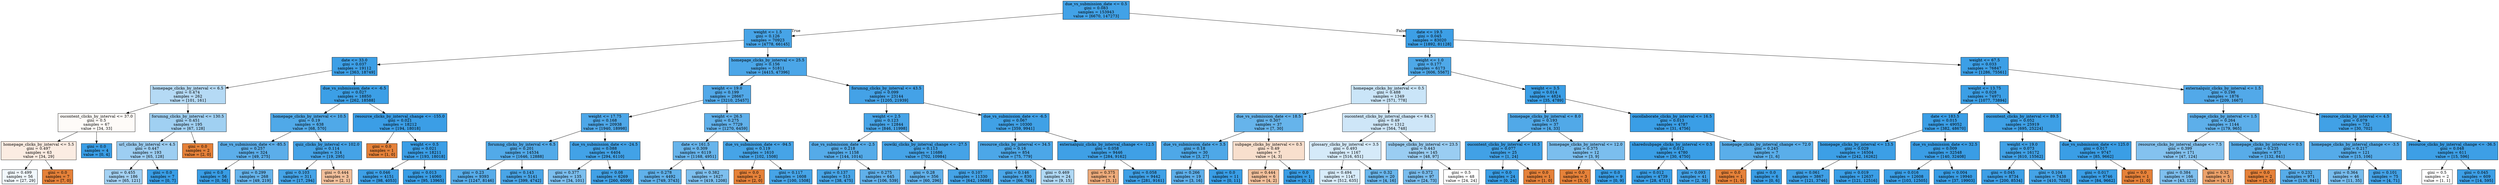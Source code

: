 digraph Tree {
node [shape=box, style="filled", color="black"] ;
0 [label="due_vs_submission_date <= 0.5\ngini = 0.083\nsamples = 153943\nvalue = [6670, 147273]", fillcolor="#399de5f3"] ;
1 [label="weight <= 1.5\ngini = 0.126\nsamples = 70923\nvalue = [4778, 66145]", fillcolor="#399de5ed"] ;
0 -> 1 [labeldistance=2.5, labelangle=45, headlabel="True"] ;
2 [label="date <= 33.0\ngini = 0.037\nsamples = 19112\nvalue = [363, 18749]", fillcolor="#399de5fa"] ;
1 -> 2 ;
3 [label="homepage_clicks_by_interval <= 6.5\ngini = 0.474\nsamples = 262\nvalue = [101, 161]", fillcolor="#399de55f"] ;
2 -> 3 ;
4 [label="oucontent_clicks_by_interval <= 37.0\ngini = 0.5\nsamples = 67\nvalue = [34, 33]", fillcolor="#e5813908"] ;
3 -> 4 ;
5 [label="homepage_clicks_by_interval <= 5.5\ngini = 0.497\nsamples = 63\nvalue = [34, 29]", fillcolor="#e5813925"] ;
4 -> 5 ;
6 [label="gini = 0.499\nsamples = 56\nvalue = [27, 29]", fillcolor="#399de512"] ;
5 -> 6 ;
7 [label="gini = 0.0\nsamples = 7\nvalue = [7, 0]", fillcolor="#e58139ff"] ;
5 -> 7 ;
8 [label="gini = 0.0\nsamples = 4\nvalue = [0, 4]", fillcolor="#399de5ff"] ;
4 -> 8 ;
9 [label="forumng_clicks_by_interval <= 130.5\ngini = 0.451\nsamples = 195\nvalue = [67, 128]", fillcolor="#399de57a"] ;
3 -> 9 ;
10 [label="url_clicks_by_interval <= 4.5\ngini = 0.447\nsamples = 193\nvalue = [65, 128]", fillcolor="#399de57e"] ;
9 -> 10 ;
11 [label="gini = 0.455\nsamples = 186\nvalue = [65, 121]", fillcolor="#399de576"] ;
10 -> 11 ;
12 [label="gini = 0.0\nsamples = 7\nvalue = [0, 7]", fillcolor="#399de5ff"] ;
10 -> 12 ;
13 [label="gini = 0.0\nsamples = 2\nvalue = [2, 0]", fillcolor="#e58139ff"] ;
9 -> 13 ;
14 [label="due_vs_submission_date <= -6.5\ngini = 0.027\nsamples = 18850\nvalue = [262, 18588]", fillcolor="#399de5fb"] ;
2 -> 14 ;
15 [label="homepage_clicks_by_interval <= 10.5\ngini = 0.19\nsamples = 638\nvalue = [68, 570]", fillcolor="#399de5e1"] ;
14 -> 15 ;
16 [label="due_vs_submission_date <= -85.5\ngini = 0.257\nsamples = 324\nvalue = [49, 275]", fillcolor="#399de5d2"] ;
15 -> 16 ;
17 [label="gini = 0.0\nsamples = 56\nvalue = [0, 56]", fillcolor="#399de5ff"] ;
16 -> 17 ;
18 [label="gini = 0.299\nsamples = 268\nvalue = [49, 219]", fillcolor="#399de5c6"] ;
16 -> 18 ;
19 [label="quiz_clicks_by_interval <= 102.0\ngini = 0.114\nsamples = 314\nvalue = [19, 295]", fillcolor="#399de5ef"] ;
15 -> 19 ;
20 [label="gini = 0.103\nsamples = 311\nvalue = [17, 294]", fillcolor="#399de5f0"] ;
19 -> 20 ;
21 [label="gini = 0.444\nsamples = 3\nvalue = [2, 1]", fillcolor="#e581397f"] ;
19 -> 21 ;
22 [label="resource_clicks_by_interval_change <= -155.0\ngini = 0.021\nsamples = 18212\nvalue = [194, 18018]", fillcolor="#399de5fc"] ;
14 -> 22 ;
23 [label="gini = 0.0\nsamples = 1\nvalue = [1, 0]", fillcolor="#e58139ff"] ;
22 -> 23 ;
24 [label="weight <= 0.5\ngini = 0.021\nsamples = 18211\nvalue = [193, 18018]", fillcolor="#399de5fc"] ;
22 -> 24 ;
25 [label="gini = 0.046\nsamples = 4151\nvalue = [98, 4053]", fillcolor="#399de5f9"] ;
24 -> 25 ;
26 [label="gini = 0.013\nsamples = 14060\nvalue = [95, 13965]", fillcolor="#399de5fd"] ;
24 -> 26 ;
27 [label="homepage_clicks_by_interval <= 25.5\ngini = 0.156\nsamples = 51811\nvalue = [4415, 47396]", fillcolor="#399de5e7"] ;
1 -> 27 ;
28 [label="weight <= 19.0\ngini = 0.199\nsamples = 28667\nvalue = [3210, 25457]", fillcolor="#399de5df"] ;
27 -> 28 ;
29 [label="weight <= 17.75\ngini = 0.168\nsamples = 20938\nvalue = [1940, 18998]", fillcolor="#399de5e5"] ;
28 -> 29 ;
30 [label="forumng_clicks_by_interval <= 6.5\ngini = 0.201\nsamples = 14534\nvalue = [1646, 12888]", fillcolor="#399de5de"] ;
29 -> 30 ;
31 [label="gini = 0.23\nsamples = 9393\nvalue = [1247, 8146]", fillcolor="#399de5d8"] ;
30 -> 31 ;
32 [label="gini = 0.143\nsamples = 5141\nvalue = [399, 4742]", fillcolor="#399de5ea"] ;
30 -> 32 ;
33 [label="due_vs_submission_date <= -24.5\ngini = 0.088\nsamples = 6404\nvalue = [294, 6110]", fillcolor="#399de5f3"] ;
29 -> 33 ;
34 [label="gini = 0.377\nsamples = 135\nvalue = [34, 101]", fillcolor="#399de5a9"] ;
33 -> 34 ;
35 [label="gini = 0.08\nsamples = 6269\nvalue = [260, 6009]", fillcolor="#399de5f4"] ;
33 -> 35 ;
36 [label="weight <= 26.5\ngini = 0.275\nsamples = 7729\nvalue = [1270, 6459]", fillcolor="#399de5cd"] ;
28 -> 36 ;
37 [label="date <= 161.5\ngini = 0.309\nsamples = 6119\nvalue = [1168, 4951]", fillcolor="#399de5c3"] ;
36 -> 37 ;
38 [label="gini = 0.278\nsamples = 4492\nvalue = [749, 3743]", fillcolor="#399de5cc"] ;
37 -> 38 ;
39 [label="gini = 0.382\nsamples = 1627\nvalue = [419, 1208]", fillcolor="#399de5a7"] ;
37 -> 39 ;
40 [label="due_vs_submission_date <= -94.5\ngini = 0.119\nsamples = 1610\nvalue = [102, 1508]", fillcolor="#399de5ee"] ;
36 -> 40 ;
41 [label="gini = 0.0\nsamples = 2\nvalue = [2, 0]", fillcolor="#e58139ff"] ;
40 -> 41 ;
42 [label="gini = 0.117\nsamples = 1608\nvalue = [100, 1508]", fillcolor="#399de5ee"] ;
40 -> 42 ;
43 [label="forumng_clicks_by_interval <= 43.5\ngini = 0.099\nsamples = 23144\nvalue = [1205, 21939]", fillcolor="#399de5f1"] ;
27 -> 43 ;
44 [label="weight <= 2.5\ngini = 0.123\nsamples = 12844\nvalue = [846, 11998]", fillcolor="#399de5ed"] ;
43 -> 44 ;
45 [label="due_vs_submission_date <= -2.5\ngini = 0.218\nsamples = 1158\nvalue = [144, 1014]", fillcolor="#399de5db"] ;
44 -> 45 ;
46 [label="gini = 0.137\nsamples = 513\nvalue = [38, 475]", fillcolor="#399de5eb"] ;
45 -> 46 ;
47 [label="gini = 0.275\nsamples = 645\nvalue = [106, 539]", fillcolor="#399de5cd"] ;
45 -> 47 ;
48 [label="ouwiki_clicks_by_interval_change <= -27.5\ngini = 0.113\nsamples = 11686\nvalue = [702, 10984]", fillcolor="#399de5ef"] ;
44 -> 48 ;
49 [label="gini = 0.28\nsamples = 356\nvalue = [60, 296]", fillcolor="#399de5cb"] ;
48 -> 49 ;
50 [label="gini = 0.107\nsamples = 11330\nvalue = [642, 10688]", fillcolor="#399de5f0"] ;
48 -> 50 ;
51 [label="due_vs_submission_date <= -6.5\ngini = 0.067\nsamples = 10300\nvalue = [359, 9941]", fillcolor="#399de5f6"] ;
43 -> 51 ;
52 [label="resource_clicks_by_interval <= 34.5\ngini = 0.16\nsamples = 854\nvalue = [75, 779]", fillcolor="#399de5e6"] ;
51 -> 52 ;
53 [label="gini = 0.146\nsamples = 830\nvalue = [66, 764]", fillcolor="#399de5e9"] ;
52 -> 53 ;
54 [label="gini = 0.469\nsamples = 24\nvalue = [9, 15]", fillcolor="#399de566"] ;
52 -> 54 ;
55 [label="externalquiz_clicks_by_interval_change <= -12.5\ngini = 0.058\nsamples = 9446\nvalue = [284, 9162]", fillcolor="#399de5f7"] ;
51 -> 55 ;
56 [label="gini = 0.375\nsamples = 4\nvalue = [3, 1]", fillcolor="#e58139aa"] ;
55 -> 56 ;
57 [label="gini = 0.058\nsamples = 9442\nvalue = [281, 9161]", fillcolor="#399de5f7"] ;
55 -> 57 ;
58 [label="date <= 19.5\ngini = 0.045\nsamples = 83020\nvalue = [1892, 81128]", fillcolor="#399de5f9"] ;
0 -> 58 [labeldistance=2.5, labelangle=-45, headlabel="False"] ;
59 [label="weight <= 1.0\ngini = 0.177\nsamples = 6173\nvalue = [606, 5567]", fillcolor="#399de5e3"] ;
58 -> 59 ;
60 [label="homepage_clicks_by_interval <= 0.5\ngini = 0.488\nsamples = 1349\nvalue = [571, 778]", fillcolor="#399de544"] ;
59 -> 60 ;
61 [label="due_vs_submission_date <= 18.5\ngini = 0.307\nsamples = 37\nvalue = [7, 30]", fillcolor="#399de5c4"] ;
60 -> 61 ;
62 [label="due_vs_submission_date <= 3.5\ngini = 0.18\nsamples = 30\nvalue = [3, 27]", fillcolor="#399de5e3"] ;
61 -> 62 ;
63 [label="gini = 0.266\nsamples = 19\nvalue = [3, 16]", fillcolor="#399de5cf"] ;
62 -> 63 ;
64 [label="gini = 0.0\nsamples = 11\nvalue = [0, 11]", fillcolor="#399de5ff"] ;
62 -> 64 ;
65 [label="subpage_clicks_by_interval <= 0.5\ngini = 0.49\nsamples = 7\nvalue = [4, 3]", fillcolor="#e5813940"] ;
61 -> 65 ;
66 [label="gini = 0.444\nsamples = 6\nvalue = [4, 2]", fillcolor="#e581397f"] ;
65 -> 66 ;
67 [label="gini = 0.0\nsamples = 1\nvalue = [0, 1]", fillcolor="#399de5ff"] ;
65 -> 67 ;
68 [label="oucontent_clicks_by_interval_change <= 84.5\ngini = 0.49\nsamples = 1312\nvalue = [564, 748]", fillcolor="#399de53f"] ;
60 -> 68 ;
69 [label="glossary_clicks_by_interval <= 3.5\ngini = 0.493\nsamples = 1167\nvalue = [516, 651]", fillcolor="#399de535"] ;
68 -> 69 ;
70 [label="gini = 0.494\nsamples = 1147\nvalue = [512, 635]", fillcolor="#399de531"] ;
69 -> 70 ;
71 [label="gini = 0.32\nsamples = 20\nvalue = [4, 16]", fillcolor="#399de5bf"] ;
69 -> 71 ;
72 [label="subpage_clicks_by_interval <= 23.5\ngini = 0.443\nsamples = 145\nvalue = [48, 97]", fillcolor="#399de581"] ;
68 -> 72 ;
73 [label="gini = 0.372\nsamples = 97\nvalue = [24, 73]", fillcolor="#399de5ab"] ;
72 -> 73 ;
74 [label="gini = 0.5\nsamples = 48\nvalue = [24, 24]", fillcolor="#e5813900"] ;
72 -> 74 ;
75 [label="weight <= 3.5\ngini = 0.014\nsamples = 4824\nvalue = [35, 4789]", fillcolor="#399de5fd"] ;
59 -> 75 ;
76 [label="homepage_clicks_by_interval <= 8.0\ngini = 0.193\nsamples = 37\nvalue = [4, 33]", fillcolor="#399de5e0"] ;
75 -> 76 ;
77 [label="oucontent_clicks_by_interval <= 16.5\ngini = 0.077\nsamples = 25\nvalue = [1, 24]", fillcolor="#399de5f4"] ;
76 -> 77 ;
78 [label="gini = 0.0\nsamples = 24\nvalue = [0, 24]", fillcolor="#399de5ff"] ;
77 -> 78 ;
79 [label="gini = 0.0\nsamples = 1\nvalue = [1, 0]", fillcolor="#e58139ff"] ;
77 -> 79 ;
80 [label="homepage_clicks_by_interval <= 12.0\ngini = 0.375\nsamples = 12\nvalue = [3, 9]", fillcolor="#399de5aa"] ;
76 -> 80 ;
81 [label="gini = 0.0\nsamples = 3\nvalue = [3, 0]", fillcolor="#e58139ff"] ;
80 -> 81 ;
82 [label="gini = 0.0\nsamples = 9\nvalue = [0, 9]", fillcolor="#399de5ff"] ;
80 -> 82 ;
83 [label="oucollaborate_clicks_by_interval <= 16.5\ngini = 0.013\nsamples = 4787\nvalue = [31, 4756]", fillcolor="#399de5fd"] ;
75 -> 83 ;
84 [label="sharedsubpage_clicks_by_interval <= 0.5\ngini = 0.012\nsamples = 4780\nvalue = [30, 4750]", fillcolor="#399de5fd"] ;
83 -> 84 ;
85 [label="gini = 0.012\nsamples = 4739\nvalue = [28, 4711]", fillcolor="#399de5fd"] ;
84 -> 85 ;
86 [label="gini = 0.093\nsamples = 41\nvalue = [2, 39]", fillcolor="#399de5f2"] ;
84 -> 86 ;
87 [label="homepage_clicks_by_interval_change <= 72.0\ngini = 0.245\nsamples = 7\nvalue = [1, 6]", fillcolor="#399de5d4"] ;
83 -> 87 ;
88 [label="gini = 0.0\nsamples = 1\nvalue = [1, 0]", fillcolor="#e58139ff"] ;
87 -> 88 ;
89 [label="gini = 0.0\nsamples = 6\nvalue = [0, 6]", fillcolor="#399de5ff"] ;
87 -> 89 ;
90 [label="weight <= 67.5\ngini = 0.033\nsamples = 76847\nvalue = [1286, 75561]", fillcolor="#399de5fb"] ;
58 -> 90 ;
91 [label="weight <= 13.75\ngini = 0.028\nsamples = 74971\nvalue = [1077, 73894]", fillcolor="#399de5fb"] ;
90 -> 91 ;
92 [label="date <= 183.5\ngini = 0.015\nsamples = 49052\nvalue = [382, 48670]", fillcolor="#399de5fd"] ;
91 -> 92 ;
93 [label="homepage_clicks_by_interval <= 13.5\ngini = 0.029\nsamples = 16504\nvalue = [242, 16262]", fillcolor="#399de5fb"] ;
92 -> 93 ;
94 [label="gini = 0.061\nsamples = 3867\nvalue = [121, 3746]", fillcolor="#399de5f7"] ;
93 -> 94 ;
95 [label="gini = 0.019\nsamples = 12637\nvalue = [121, 12516]", fillcolor="#399de5fd"] ;
93 -> 95 ;
96 [label="due_vs_submission_date <= 32.5\ngini = 0.009\nsamples = 32548\nvalue = [140, 32408]", fillcolor="#399de5fe"] ;
92 -> 96 ;
97 [label="gini = 0.016\nsamples = 12608\nvalue = [103, 12505]", fillcolor="#399de5fd"] ;
96 -> 97 ;
98 [label="gini = 0.004\nsamples = 19940\nvalue = [37, 19903]", fillcolor="#399de5ff"] ;
96 -> 98 ;
99 [label="oucontent_clicks_by_interval <= 89.5\ngini = 0.052\nsamples = 25919\nvalue = [695, 25224]", fillcolor="#399de5f8"] ;
91 -> 99 ;
100 [label="weight <= 19.0\ngini = 0.073\nsamples = 16172\nvalue = [610, 15562]", fillcolor="#399de5f5"] ;
99 -> 100 ;
101 [label="gini = 0.045\nsamples = 8734\nvalue = [200, 8534]", fillcolor="#399de5f9"] ;
100 -> 101 ;
102 [label="gini = 0.104\nsamples = 7438\nvalue = [410, 7028]", fillcolor="#399de5f0"] ;
100 -> 102 ;
103 [label="due_vs_submission_date <= 125.0\ngini = 0.017\nsamples = 9747\nvalue = [85, 9662]", fillcolor="#399de5fd"] ;
99 -> 103 ;
104 [label="gini = 0.017\nsamples = 9746\nvalue = [84, 9662]", fillcolor="#399de5fd"] ;
103 -> 104 ;
105 [label="gini = 0.0\nsamples = 1\nvalue = [1, 0]", fillcolor="#e58139ff"] ;
103 -> 105 ;
106 [label="externalquiz_clicks_by_interval <= 1.5\ngini = 0.198\nsamples = 1876\nvalue = [209, 1667]", fillcolor="#399de5df"] ;
90 -> 106 ;
107 [label="subpage_clicks_by_interval <= 1.5\ngini = 0.264\nsamples = 1144\nvalue = [179, 965]", fillcolor="#399de5d0"] ;
106 -> 107 ;
108 [label="resource_clicks_by_interval_change <= 7.5\ngini = 0.399\nsamples = 171\nvalue = [47, 124]", fillcolor="#399de59e"] ;
107 -> 108 ;
109 [label="gini = 0.384\nsamples = 166\nvalue = [43, 123]", fillcolor="#399de5a6"] ;
108 -> 109 ;
110 [label="gini = 0.32\nsamples = 5\nvalue = [4, 1]", fillcolor="#e58139bf"] ;
108 -> 110 ;
111 [label="homepage_clicks_by_interval <= 0.5\ngini = 0.235\nsamples = 973\nvalue = [132, 841]", fillcolor="#399de5d7"] ;
107 -> 111 ;
112 [label="gini = 0.0\nsamples = 2\nvalue = [2, 0]", fillcolor="#e58139ff"] ;
111 -> 112 ;
113 [label="gini = 0.232\nsamples = 971\nvalue = [130, 841]", fillcolor="#399de5d8"] ;
111 -> 113 ;
114 [label="resource_clicks_by_interval <= 4.5\ngini = 0.079\nsamples = 732\nvalue = [30, 702]", fillcolor="#399de5f4"] ;
106 -> 114 ;
115 [label="homepage_clicks_by_interval_change <= -3.5\ngini = 0.217\nsamples = 121\nvalue = [15, 106]", fillcolor="#399de5db"] ;
114 -> 115 ;
116 [label="gini = 0.364\nsamples = 46\nvalue = [11, 35]", fillcolor="#399de5af"] ;
115 -> 116 ;
117 [label="gini = 0.101\nsamples = 75\nvalue = [4, 71]", fillcolor="#399de5f1"] ;
115 -> 117 ;
118 [label="resource_clicks_by_interval_change <= -36.5\ngini = 0.048\nsamples = 611\nvalue = [15, 596]", fillcolor="#399de5f9"] ;
114 -> 118 ;
119 [label="gini = 0.5\nsamples = 2\nvalue = [1, 1]", fillcolor="#e5813900"] ;
118 -> 119 ;
120 [label="gini = 0.045\nsamples = 609\nvalue = [14, 595]", fillcolor="#399de5f9"] ;
118 -> 120 ;
}